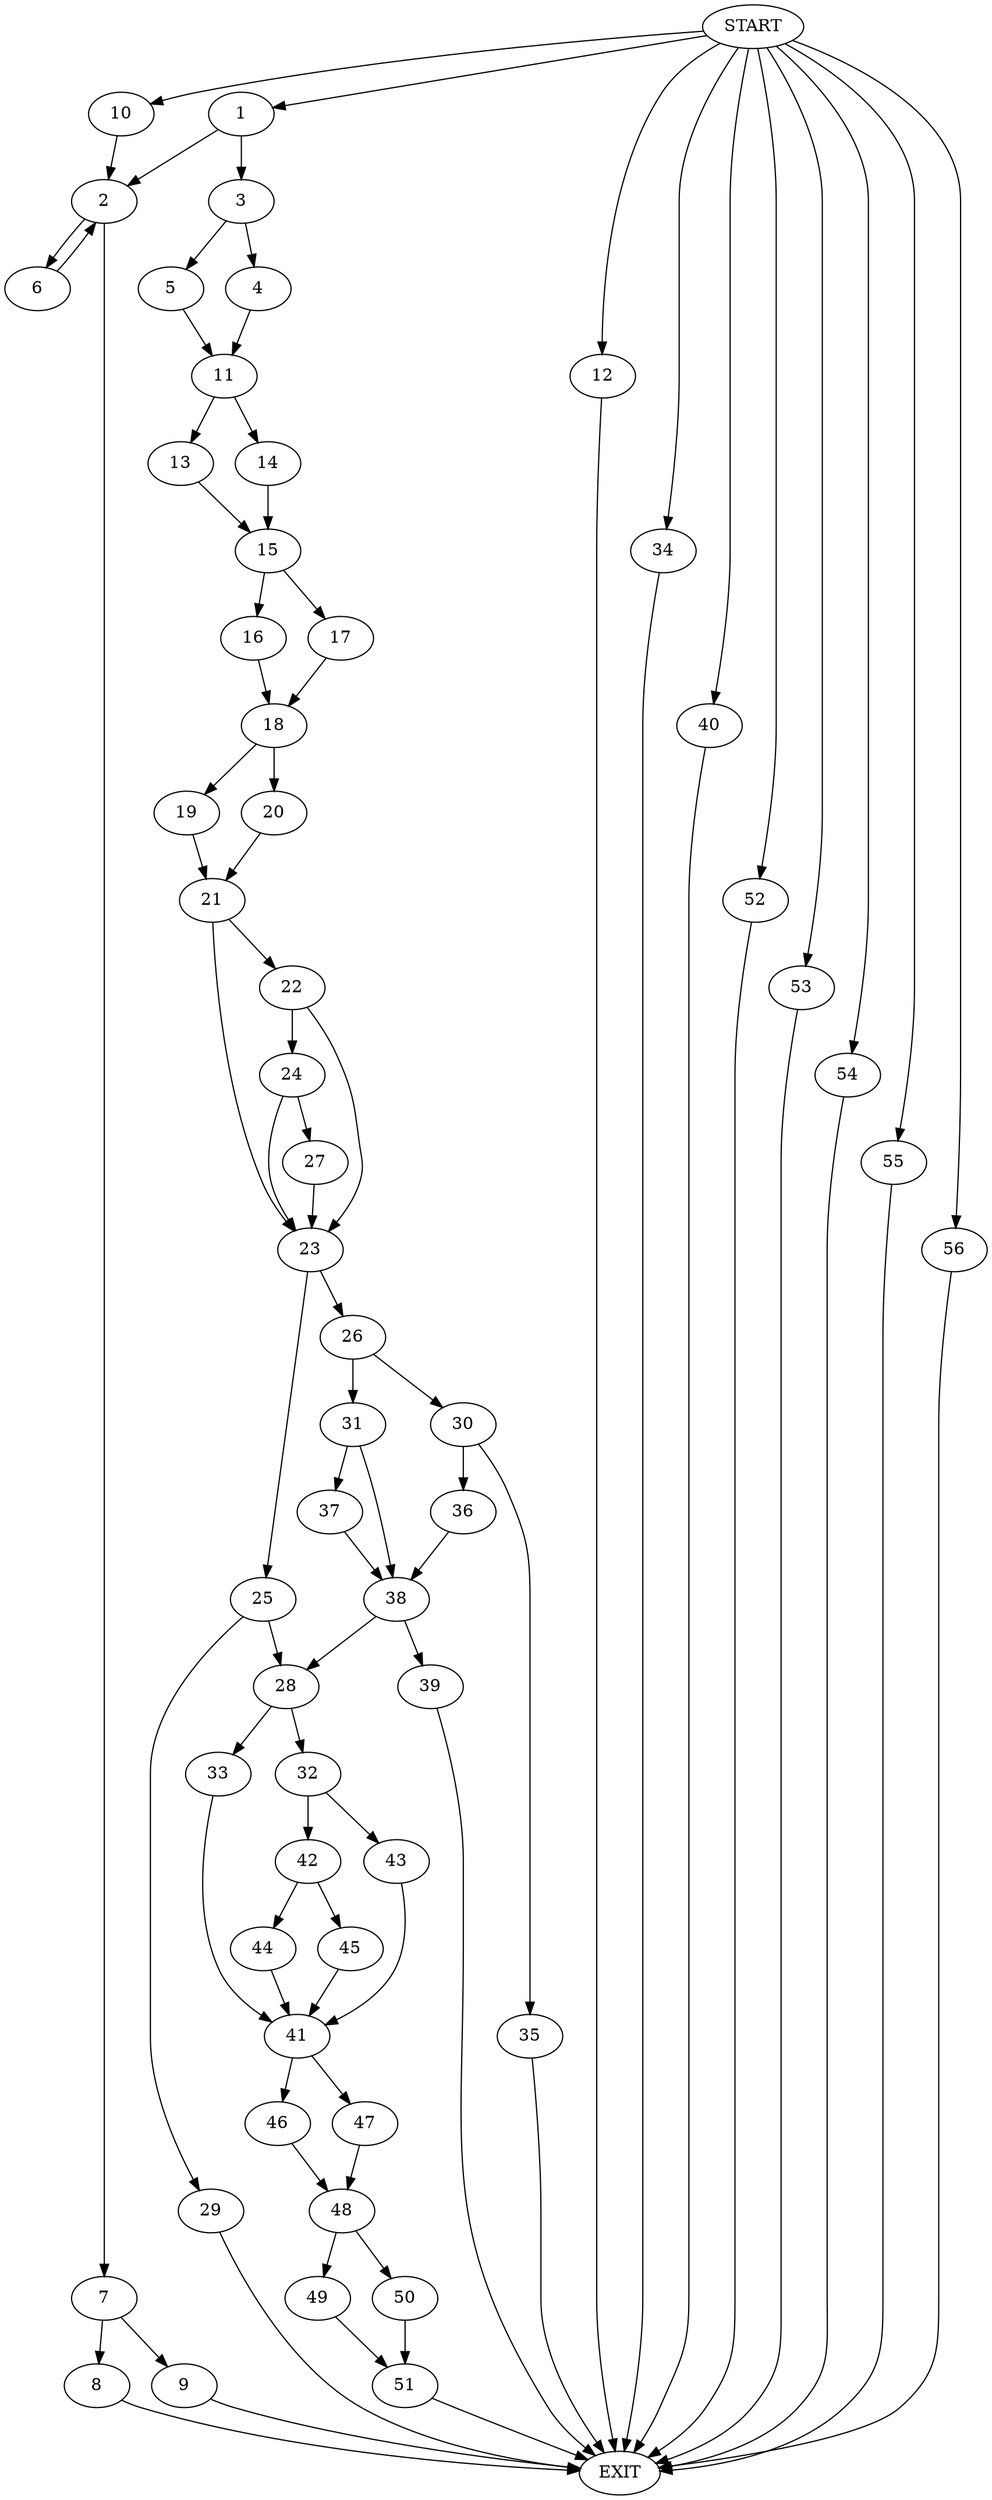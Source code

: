digraph {
0 [label="START"]
57 [label="EXIT"]
0 -> 1
1 -> 2
1 -> 3
3 -> 4
3 -> 5
2 -> 6
2 -> 7
7 -> 8
7 -> 9
6 -> 2
0 -> 10
10 -> 2
8 -> 57
9 -> 57
5 -> 11
4 -> 11
0 -> 12
12 -> 57
11 -> 13
11 -> 14
13 -> 15
14 -> 15
15 -> 16
15 -> 17
16 -> 18
17 -> 18
18 -> 19
18 -> 20
19 -> 21
20 -> 21
21 -> 22
21 -> 23
22 -> 23
22 -> 24
23 -> 25
23 -> 26
24 -> 27
24 -> 23
27 -> 23
25 -> 28
25 -> 29
26 -> 30
26 -> 31
29 -> 57
28 -> 32
28 -> 33
0 -> 34
34 -> 57
30 -> 35
30 -> 36
31 -> 37
31 -> 38
35 -> 57
36 -> 38
38 -> 39
38 -> 28
0 -> 40
40 -> 57
37 -> 38
39 -> 57
33 -> 41
32 -> 42
32 -> 43
42 -> 44
42 -> 45
43 -> 41
44 -> 41
45 -> 41
41 -> 46
41 -> 47
47 -> 48
46 -> 48
48 -> 49
48 -> 50
49 -> 51
50 -> 51
51 -> 57
0 -> 52
52 -> 57
0 -> 53
53 -> 57
0 -> 54
54 -> 57
0 -> 55
55 -> 57
0 -> 56
56 -> 57
}
